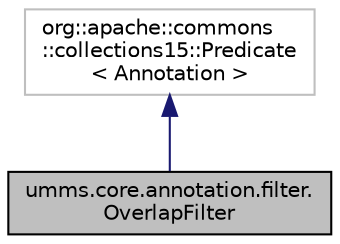 digraph "umms.core.annotation.filter.OverlapFilter"
{
  edge [fontname="Helvetica",fontsize="10",labelfontname="Helvetica",labelfontsize="10"];
  node [fontname="Helvetica",fontsize="10",shape=record];
  Node1 [label="umms.core.annotation.filter.\lOverlapFilter",height=0.2,width=0.4,color="black", fillcolor="grey75", style="filled" fontcolor="black"];
  Node2 -> Node1 [dir="back",color="midnightblue",fontsize="10",style="solid",fontname="Helvetica"];
  Node2 [label="org::apache::commons\l::collections15::Predicate\l\< Annotation \>",height=0.2,width=0.4,color="grey75", fillcolor="white", style="filled"];
}
